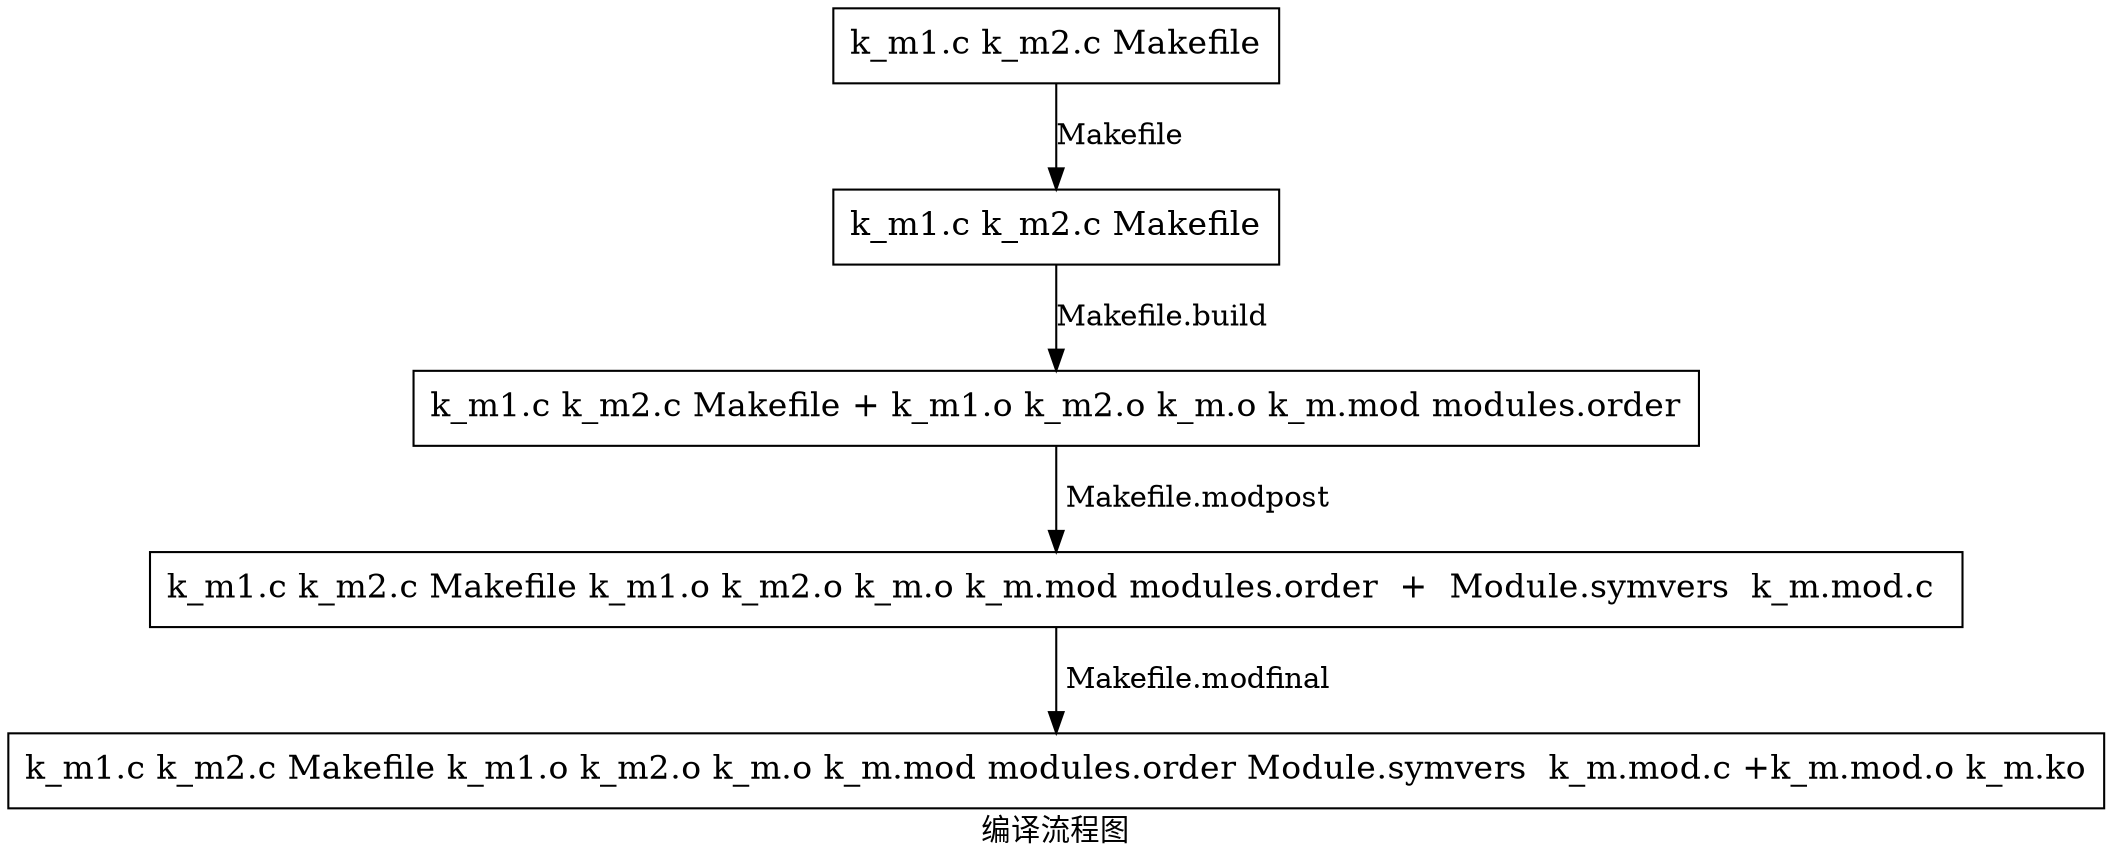 digraph G {
  	concentrate=True;
  	rankdir="TB";
  	node [shape=record];

	node [
	fontsize = "16"
	shape = "ellipse"
	];
	label = "编译流程图"
	
	A[ shape = rect,label = "k_m1.c k_m2.c Makefile" ]
	B[ shape = rect,label = "k_m1.c k_m2.c Makefile" ]
	C[ shape = rect,label = "k_m1.c k_m2.c Makefile + k_m1.o k_m2.o k_m.o k_m.mod modules.order" ]
	D[ shape = rect,label = "k_m1.c k_m2.c Makefile k_m1.o k_m2.o k_m.o k_m.mod modules.order  +  Module.symvers  k_m.mod.c " ]
	E[ shape = rect,label = "k_m1.c k_m2.c Makefile k_m1.o k_m2.o k_m.o k_m.mod modules.order Module.symvers  k_m.mod.c +k_m.mod.o k_m.ko" ]
	
	
	A -> B[ label = "Makefile" ] 
	B -> C[ label = "Makefile.build" ] 
	C -> D[ label = " Makefile.modpost" ]
	D -> E[ label = " Makefile.modfinal" ]  	

}
